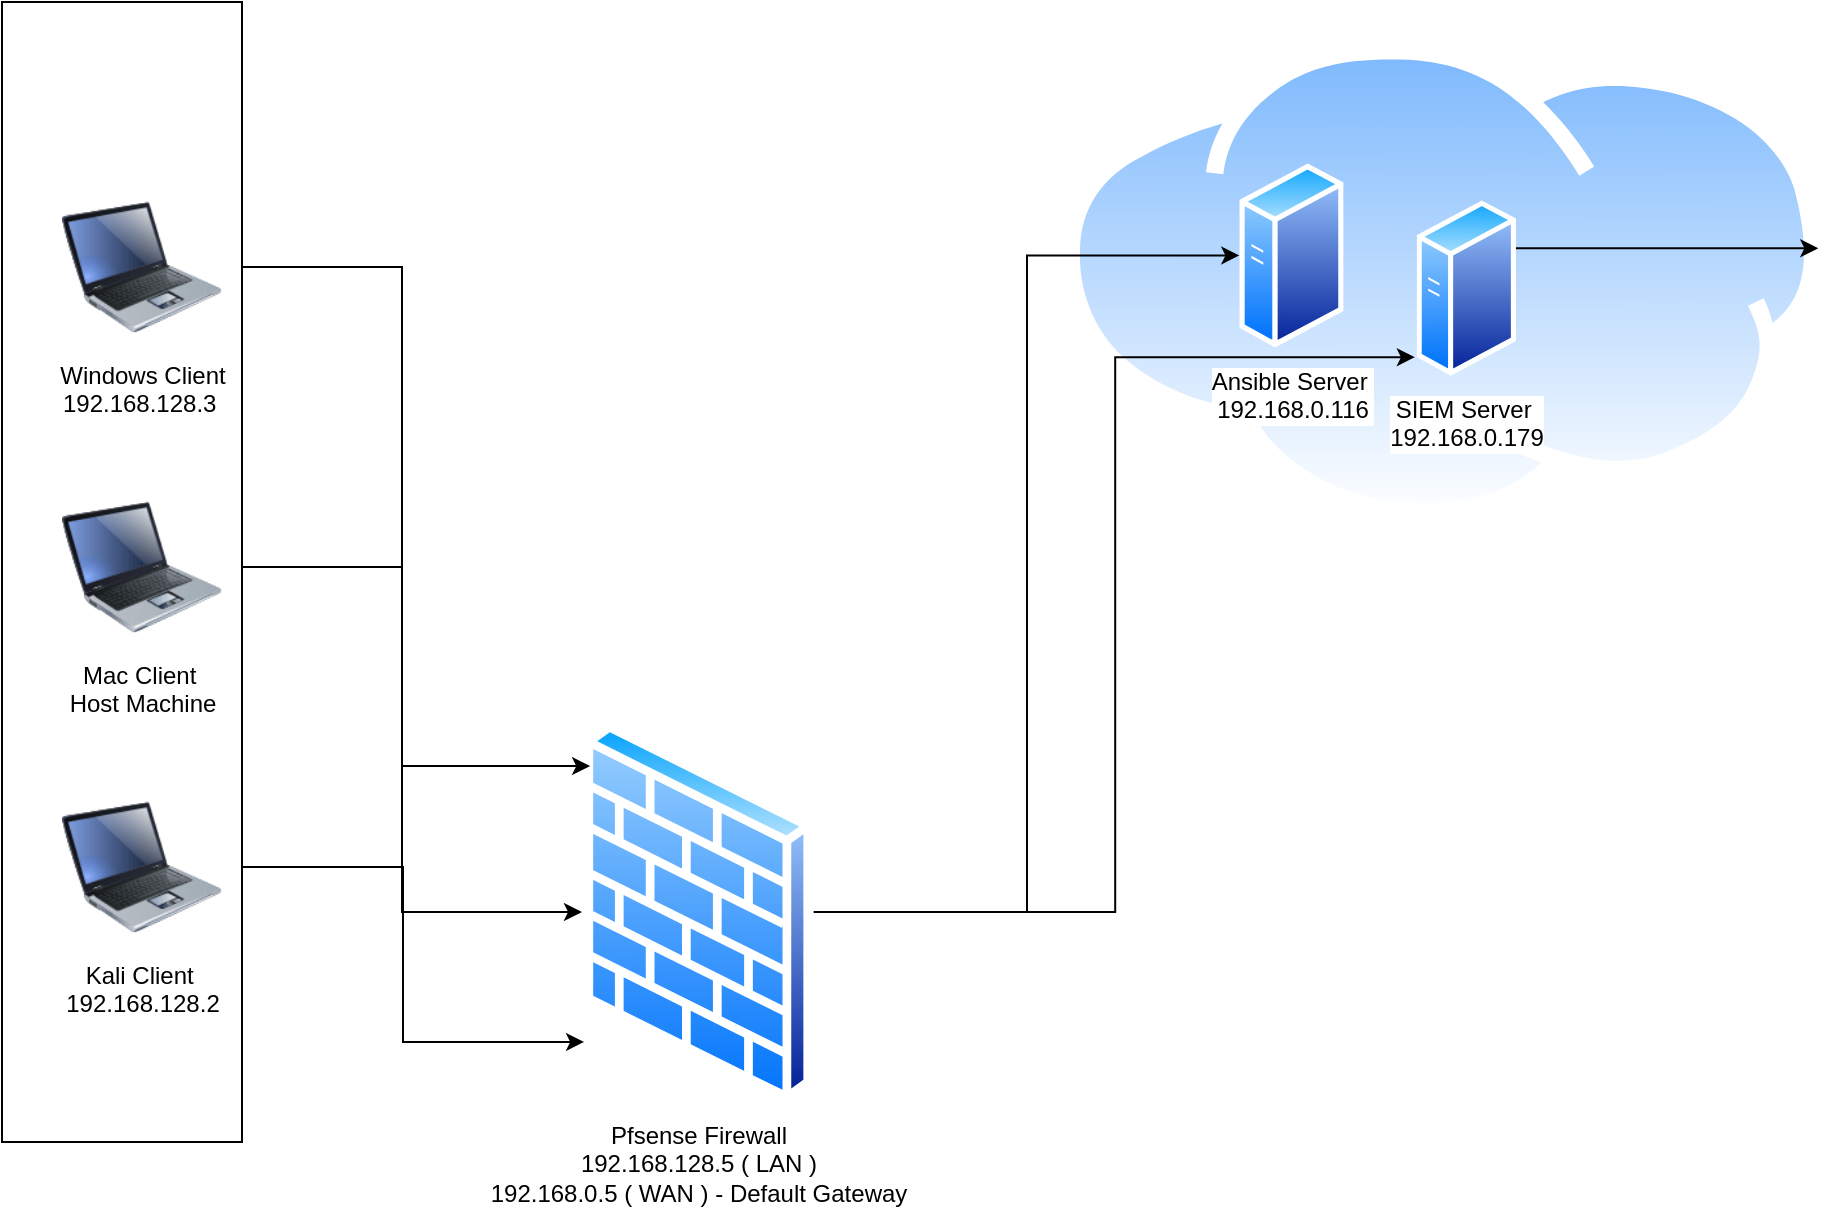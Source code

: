 <mxfile version="28.1.1">
  <diagram name="Page-1" id="SE-IH5cNTzPkMjxV2u84">
    <mxGraphModel dx="2058" dy="764" grid="1" gridSize="10" guides="1" tooltips="1" connect="1" arrows="1" fold="1" page="1" pageScale="1" pageWidth="850" pageHeight="1100" math="0" shadow="0">
      <root>
        <mxCell id="0" />
        <mxCell id="1" parent="0" />
        <mxCell id="waBBT-QMnt_o2xlPJ2dJ-39" style="edgeStyle=elbowEdgeStyle;rounded=0;orthogonalLoop=1;jettySize=auto;html=1;" edge="1" parent="1" source="waBBT-QMnt_o2xlPJ2dJ-4" target="waBBT-QMnt_o2xlPJ2dJ-14">
          <mxGeometry relative="1" as="geometry" />
        </mxCell>
        <mxCell id="waBBT-QMnt_o2xlPJ2dJ-14" value="Pfsense Firewall&lt;div&gt;192.168.128.5 ( LAN )&lt;/div&gt;&lt;div&gt;192.168.0.5 ( WAN ) - Default Gateway&lt;/div&gt;" style="image;aspect=fixed;perimeter=ellipsePerimeter;html=1;align=center;shadow=0;dashed=0;spacingTop=3;image=img/lib/active_directory/firewall.svg;" vertex="1" parent="1">
          <mxGeometry x="-20" y="410" width="115.9" height="190" as="geometry" />
        </mxCell>
        <mxCell id="waBBT-QMnt_o2xlPJ2dJ-40" style="edgeStyle=elbowEdgeStyle;rounded=0;orthogonalLoop=1;jettySize=auto;html=1;entryX=0.009;entryY=0.842;entryDx=0;entryDy=0;entryPerimeter=0;" edge="1" parent="1" source="waBBT-QMnt_o2xlPJ2dJ-23" target="waBBT-QMnt_o2xlPJ2dJ-14">
          <mxGeometry relative="1" as="geometry" />
        </mxCell>
        <mxCell id="waBBT-QMnt_o2xlPJ2dJ-41" style="edgeStyle=elbowEdgeStyle;rounded=0;orthogonalLoop=1;jettySize=auto;html=1;entryX=0.035;entryY=0.116;entryDx=0;entryDy=0;entryPerimeter=0;" edge="1" parent="1" source="waBBT-QMnt_o2xlPJ2dJ-5" target="waBBT-QMnt_o2xlPJ2dJ-14">
          <mxGeometry relative="1" as="geometry">
            <Array as="points">
              <mxPoint x="-110" y="320" />
            </Array>
          </mxGeometry>
        </mxCell>
        <mxCell id="waBBT-QMnt_o2xlPJ2dJ-54" value="" style="group" vertex="1" connectable="0" parent="1">
          <mxGeometry x="220" y="70" width="380" height="250" as="geometry" />
        </mxCell>
        <mxCell id="waBBT-QMnt_o2xlPJ2dJ-50" value="" style="image;aspect=fixed;perimeter=ellipsePerimeter;html=1;align=center;shadow=0;dashed=0;spacingTop=3;image=img/lib/active_directory/internet_cloud.svg;direction=west;" vertex="1" parent="waBBT-QMnt_o2xlPJ2dJ-54">
          <mxGeometry width="380.0" height="239.395" as="geometry" />
        </mxCell>
        <mxCell id="waBBT-QMnt_o2xlPJ2dJ-55" style="edgeStyle=elbowEdgeStyle;rounded=0;orthogonalLoop=1;jettySize=auto;html=1;exitX=1;exitY=0.25;exitDx=0;exitDy=0;" edge="1" parent="waBBT-QMnt_o2xlPJ2dJ-54" source="waBBT-QMnt_o2xlPJ2dJ-2" target="waBBT-QMnt_o2xlPJ2dJ-50">
          <mxGeometry relative="1" as="geometry" />
        </mxCell>
        <mxCell id="waBBT-QMnt_o2xlPJ2dJ-2" value="SIEM Server&amp;nbsp;&lt;div&gt;192.168.0.179&lt;/div&gt;" style="image;aspect=fixed;perimeter=ellipsePerimeter;html=1;align=center;shadow=0;dashed=0;spacingTop=3;image=img/lib/active_directory/generic_server.svg;" vertex="1" parent="waBBT-QMnt_o2xlPJ2dJ-54">
          <mxGeometry x="177.33" y="78.704" width="49.652" height="88.665" as="geometry" />
        </mxCell>
        <mxCell id="waBBT-QMnt_o2xlPJ2dJ-15" value="Ansible Server&amp;nbsp;&lt;div&gt;192.168.0.116&lt;/div&gt;" style="image;aspect=fixed;perimeter=ellipsePerimeter;html=1;align=center;shadow=0;dashed=0;spacingTop=3;image=img/lib/active_directory/generic_server.svg;" vertex="1" parent="waBBT-QMnt_o2xlPJ2dJ-54">
          <mxGeometry x="88.665" y="60.185" width="52.135" height="93.098" as="geometry" />
        </mxCell>
        <mxCell id="waBBT-QMnt_o2xlPJ2dJ-42" style="edgeStyle=elbowEdgeStyle;rounded=0;orthogonalLoop=1;jettySize=auto;html=1;" edge="1" parent="1" source="waBBT-QMnt_o2xlPJ2dJ-14" target="waBBT-QMnt_o2xlPJ2dJ-15">
          <mxGeometry relative="1" as="geometry" />
        </mxCell>
        <mxCell id="waBBT-QMnt_o2xlPJ2dJ-25" style="edgeStyle=orthogonalEdgeStyle;rounded=0;orthogonalLoop=1;jettySize=auto;html=1;entryX=-0.018;entryY=0.89;entryDx=0;entryDy=0;entryPerimeter=0;" edge="1" parent="1" source="waBBT-QMnt_o2xlPJ2dJ-14" target="waBBT-QMnt_o2xlPJ2dJ-2">
          <mxGeometry relative="1" as="geometry" />
        </mxCell>
        <mxCell id="waBBT-QMnt_o2xlPJ2dJ-56" value="" style="group" vertex="1" connectable="0" parent="1">
          <mxGeometry x="-310" y="50" width="120" height="570" as="geometry" />
        </mxCell>
        <mxCell id="waBBT-QMnt_o2xlPJ2dJ-49" value="" style="rounded=0;whiteSpace=wrap;html=1;" vertex="1" parent="waBBT-QMnt_o2xlPJ2dJ-56">
          <mxGeometry width="120" height="570" as="geometry" />
        </mxCell>
        <mxCell id="waBBT-QMnt_o2xlPJ2dJ-4" value="Mac Client&amp;nbsp;&lt;div&gt;Host Machine&lt;/div&gt;" style="image;html=1;image=img/lib/clip_art/computers/Laptop_128x128.png" vertex="1" parent="waBBT-QMnt_o2xlPJ2dJ-56">
          <mxGeometry x="30" y="242.5" width="80" height="80" as="geometry" />
        </mxCell>
        <mxCell id="waBBT-QMnt_o2xlPJ2dJ-5" value="Windows Client&lt;div&gt;192.168.128.3&amp;nbsp;&lt;/div&gt;" style="image;html=1;image=img/lib/clip_art/computers/Laptop_128x128.png" vertex="1" parent="waBBT-QMnt_o2xlPJ2dJ-56">
          <mxGeometry x="30" y="92.5" width="80" height="80" as="geometry" />
        </mxCell>
        <mxCell id="waBBT-QMnt_o2xlPJ2dJ-23" value="Kali Client&amp;nbsp;&lt;div&gt;192.168.128.2&lt;/div&gt;" style="image;html=1;image=img/lib/clip_art/computers/Laptop_128x128.png" vertex="1" parent="waBBT-QMnt_o2xlPJ2dJ-56">
          <mxGeometry x="30" y="392.5" width="80" height="80" as="geometry" />
        </mxCell>
      </root>
    </mxGraphModel>
  </diagram>
</mxfile>
